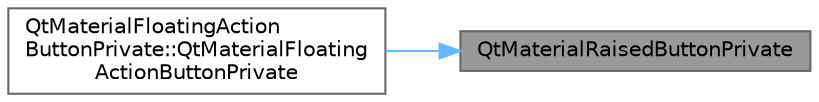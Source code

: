 digraph "QtMaterialRaisedButtonPrivate"
{
 // LATEX_PDF_SIZE
  bgcolor="transparent";
  edge [fontname=Helvetica,fontsize=10,labelfontname=Helvetica,labelfontsize=10];
  node [fontname=Helvetica,fontsize=10,shape=box,height=0.2,width=0.4];
  rankdir="RL";
  Node1 [id="Node000001",label="QtMaterialRaisedButtonPrivate",height=0.2,width=0.4,color="gray40", fillcolor="grey60", style="filled", fontcolor="black",tooltip="< 禁用拷贝"];
  Node1 -> Node2 [id="edge1_Node000001_Node000002",dir="back",color="steelblue1",style="solid",tooltip=" "];
  Node2 [id="Node000002",label="QtMaterialFloatingAction\lButtonPrivate::QtMaterialFloating\lActionButtonPrivate",height=0.2,width=0.4,color="grey40", fillcolor="white", style="filled",URL="$class_qt_material_floating_action_button_private.html#aadff0ec812464c936edddf7e6342033f",tooltip="构造函数，初始化私有类"];
}
